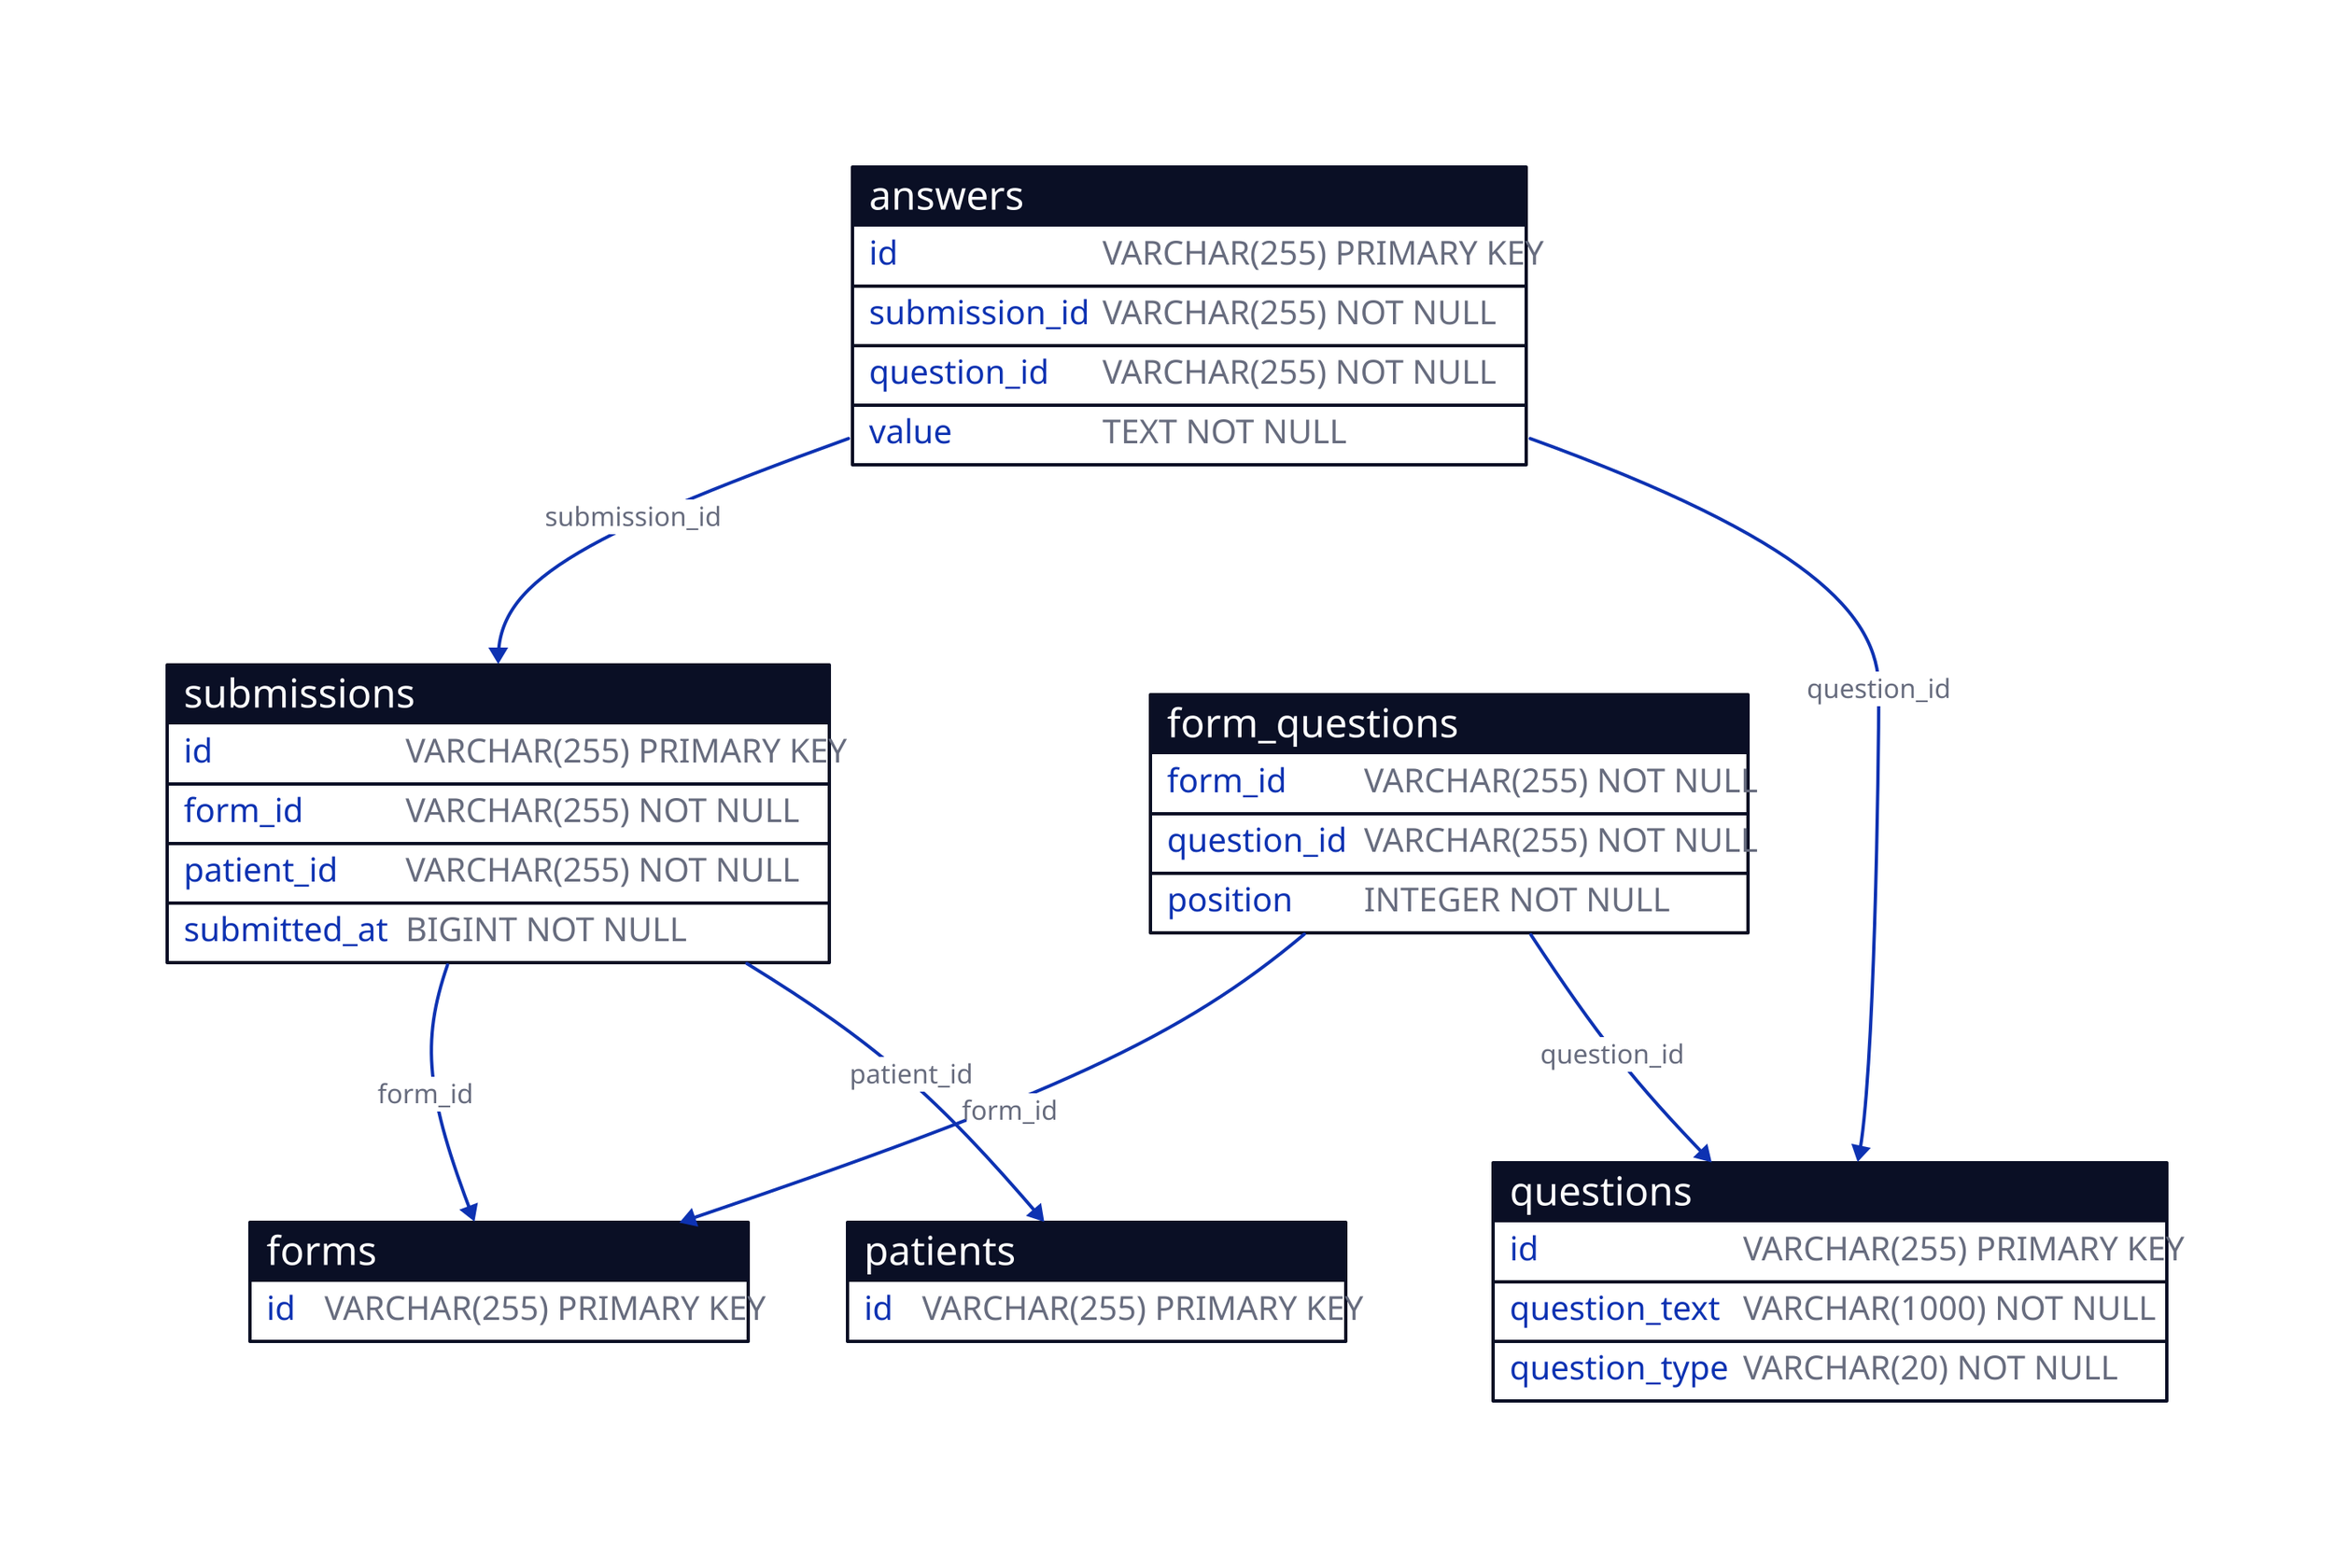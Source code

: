 questions : {
    shape: sql_table
    id: "VARCHAR(255) PRIMARY KEY"
    question_text: "VARCHAR(1000) NOT NULL"
    question_type: "VARCHAR(20) NOT NULL"
}

forms : {
    shape: sql_table
    id: "VARCHAR(255) PRIMARY KEY"
}

patients : {
    shape: sql_table
    id: "VARCHAR(255) PRIMARY KEY"
}

submissions : {
    shape: sql_table
    id: "VARCHAR(255) PRIMARY KEY"
    form_id: "VARCHAR(255) NOT NULL"
    patient_id: "VARCHAR(255) NOT NULL"
    submitted_at: "BIGINT NOT NULL"
}

answers : {
    shape: sql_table
    id: "VARCHAR(255) PRIMARY KEY"
    submission_id: "VARCHAR(255) NOT NULL"
    question_id: "VARCHAR(255) NOT NULL"
    value: "TEXT NOT NULL"
}

form_questions : {
    shape: sql_table
    form_id: "VARCHAR(255) NOT NULL"
    question_id: "VARCHAR(255) NOT NULL"
    position: "INTEGER NOT NULL"
}

# Relationships
submissions -> forms : "form_id"
submissions -> patients : "patient_id"
answers -> submissions : "submission_id"
answers -> questions : "question_id"
form_questions -> forms : "form_id"
form_questions -> questions : "question_id"
